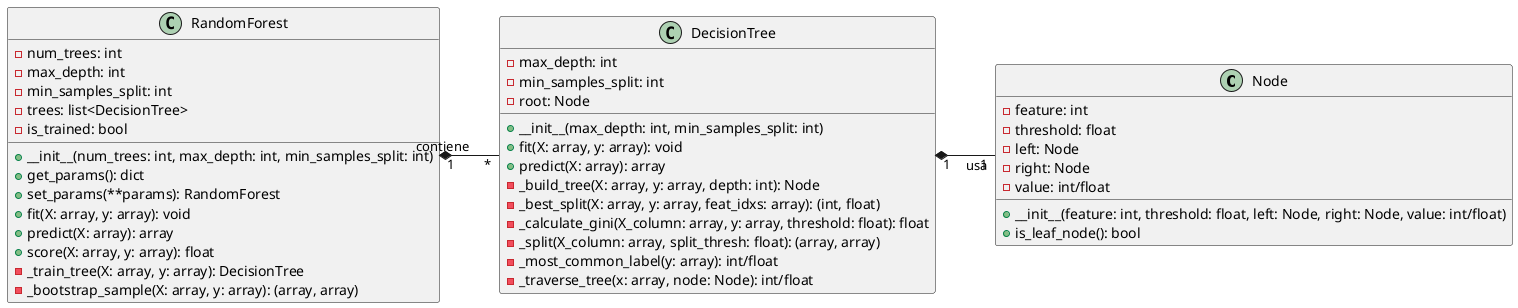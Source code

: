 @startuml mlModel
left to right direction
skinparam linetype ortho

class Node {
    - feature: int
    - threshold: float
    - left: Node
    - right: Node
    - value: int/float
    + __init__(feature: int, threshold: float, left: Node, right: Node, value: int/float)
    + is_leaf_node(): bool
}

class DecisionTree {
    - max_depth: int
    - min_samples_split: int
    - root: Node
    + __init__(max_depth: int, min_samples_split: int)
    + fit(X: array, y: array): void
    + predict(X: array): array
    - _build_tree(X: array, y: array, depth: int): Node
    - _best_split(X: array, y: array, feat_idxs: array): (int, float)
    - _calculate_gini(X_column: array, y: array, threshold: float): float
    - _split(X_column: array, split_thresh: float): (array, array)
    - _most_common_label(y: array): int/float
    - _traverse_tree(x: array, node: Node): int/float
}

class RandomForest {
    - num_trees: int
    - max_depth: int
    - min_samples_split: int
    - trees: list<DecisionTree>
    - is_trained: bool
    + __init__(num_trees: int, max_depth: int, min_samples_split: int)
    + get_params(): dict
    + set_params(**params): RandomForest
    + fit(X: array, y: array): void
    + predict(X: array): array
    + score(X: array, y: array): float
    - _train_tree(X: array, y: array): DecisionTree
    - _bootstrap_sample(X: array, y: array): (array, array)
}

DecisionTree "1" *-- "1" Node : usa
RandomForest "1" *-- "*" DecisionTree : contiene
@enduml
